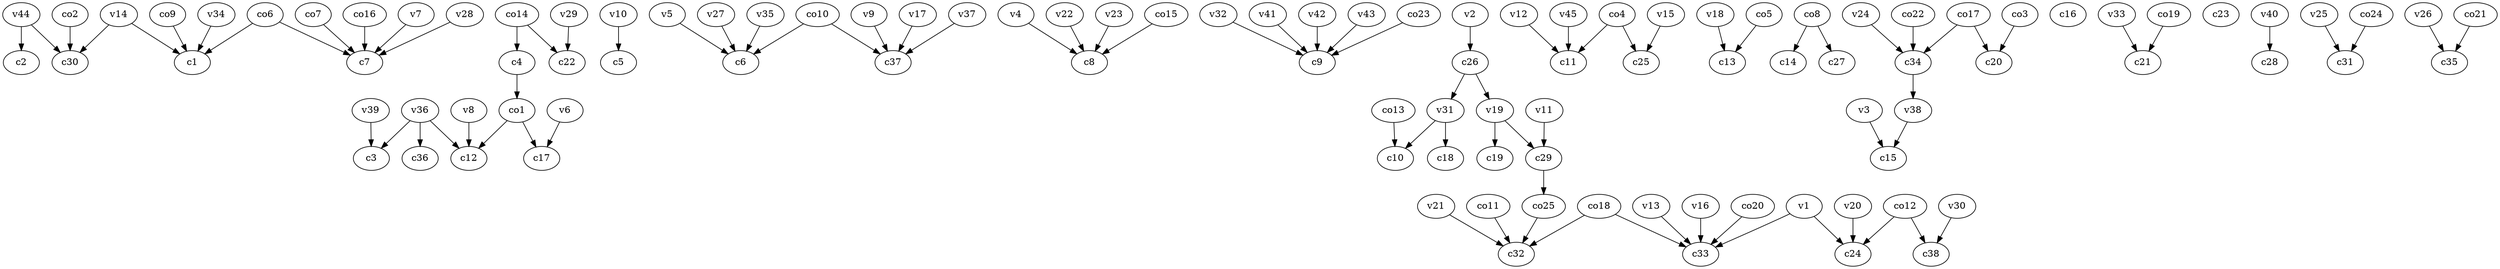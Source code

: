 strict digraph  {
c1;
c2;
c3;
c4;
c5;
c6;
c7;
c8;
c9;
c10;
c11;
c12;
c13;
c14;
c15;
c16;
c17;
c18;
c19;
c20;
c21;
c22;
c23;
c24;
c25;
c26;
c27;
c28;
c29;
c30;
c31;
c32;
c33;
c34;
c35;
c36;
c37;
c38;
v1;
v2;
v3;
v4;
v5;
v6;
v7;
v8;
v9;
v10;
v11;
v12;
v13;
v14;
v15;
v16;
v17;
v18;
v19;
v20;
v21;
v22;
v23;
v24;
v25;
v26;
v27;
v28;
v29;
v30;
v31;
v32;
v33;
v34;
v35;
v36;
v37;
v38;
v39;
v40;
v41;
v42;
v43;
v44;
v45;
co1;
co2;
co3;
co4;
co5;
co6;
co7;
co8;
co9;
co10;
co11;
co12;
co13;
co14;
co15;
co16;
co17;
co18;
co19;
co20;
co21;
co22;
co23;
co24;
co25;
c4 -> co1  [weight=1];
c26 -> v31  [weight=1];
c26 -> v19  [weight=1];
c29 -> co25  [weight=1];
c34 -> v38  [weight=1];
v1 -> c24  [weight=1];
v1 -> c33  [weight=1];
v2 -> c26  [weight=1];
v3 -> c15  [weight=1];
v4 -> c8  [weight=1];
v5 -> c6  [weight=1];
v6 -> c17  [weight=1];
v7 -> c7  [weight=1];
v8 -> c12  [weight=1];
v9 -> c37  [weight=1];
v10 -> c5  [weight=1];
v11 -> c29  [weight=1];
v12 -> c11  [weight=1];
v13 -> c33  [weight=1];
v14 -> c30  [weight=1];
v14 -> c1  [weight=1];
v15 -> c25  [weight=1];
v16 -> c33  [weight=1];
v17 -> c37  [weight=1];
v18 -> c13  [weight=1];
v19 -> c19  [weight=1];
v19 -> c29  [weight=1];
v20 -> c24  [weight=1];
v21 -> c32  [weight=1];
v22 -> c8  [weight=1];
v23 -> c8  [weight=1];
v24 -> c34  [weight=1];
v25 -> c31  [weight=1];
v26 -> c35  [weight=1];
v27 -> c6  [weight=1];
v28 -> c7  [weight=1];
v29 -> c22  [weight=1];
v30 -> c38  [weight=1];
v31 -> c10  [weight=1];
v31 -> c18  [weight=1];
v32 -> c9  [weight=1];
v33 -> c21  [weight=1];
v34 -> c1  [weight=1];
v35 -> c6  [weight=1];
v36 -> c36  [weight=1];
v36 -> c12  [weight=1];
v36 -> c3  [weight=1];
v37 -> c37  [weight=1];
v38 -> c15  [weight=1];
v39 -> c3  [weight=1];
v40 -> c28  [weight=1];
v41 -> c9  [weight=1];
v42 -> c9  [weight=1];
v43 -> c9  [weight=1];
v44 -> c2  [weight=1];
v44 -> c30  [weight=1];
v45 -> c11  [weight=1];
co1 -> c12  [weight=1];
co1 -> c17  [weight=1];
co2 -> c30  [weight=1];
co3 -> c20  [weight=1];
co4 -> c11  [weight=1];
co4 -> c25  [weight=1];
co5 -> c13  [weight=1];
co6 -> c7  [weight=1];
co6 -> c1  [weight=1];
co7 -> c7  [weight=1];
co8 -> c14  [weight=1];
co8 -> c27  [weight=1];
co9 -> c1  [weight=1];
co10 -> c6  [weight=1];
co10 -> c37  [weight=1];
co11 -> c32  [weight=1];
co12 -> c38  [weight=1];
co12 -> c24  [weight=1];
co13 -> c10  [weight=1];
co14 -> c4  [weight=1];
co14 -> c22  [weight=1];
co15 -> c8  [weight=1];
co16 -> c7  [weight=1];
co17 -> c34  [weight=1];
co17 -> c20  [weight=1];
co18 -> c33  [weight=1];
co18 -> c32  [weight=1];
co19 -> c21  [weight=1];
co20 -> c33  [weight=1];
co21 -> c35  [weight=1];
co22 -> c34  [weight=1];
co23 -> c9  [weight=1];
co24 -> c31  [weight=1];
co25 -> c32  [weight=1];
}

